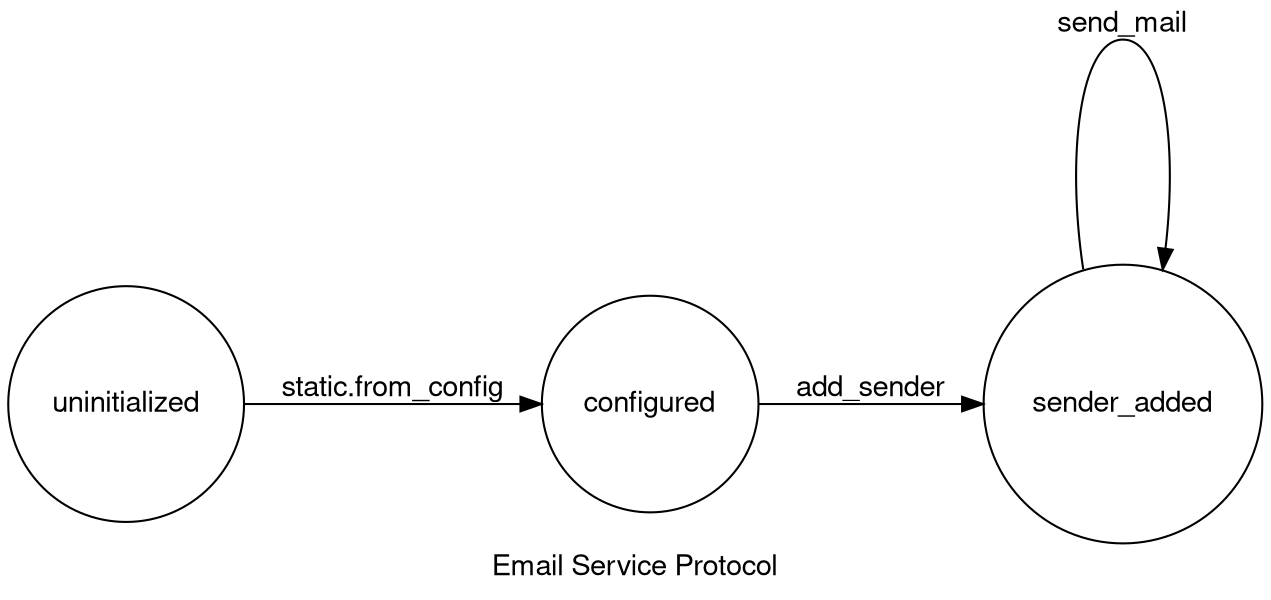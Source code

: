 digraph EmailServiceProtocol {
	label="Email Service Protocol";
	fontname="Helvetica,Arial,sans-serif";
	node [fontname="Helvetica,Arial,sans-serif"];
	edge [fontname="Helvetica,Arial,sans-serif"];
	rankdir=LR;
	nodesep=1.5;
	node [shape=circle,size=5];
	uninitialized -> configured [label="static.from_config"];
	configured -> sender_added [label="add_sender"];
	sender_added -> sender_added [label="send_mail"];
}
